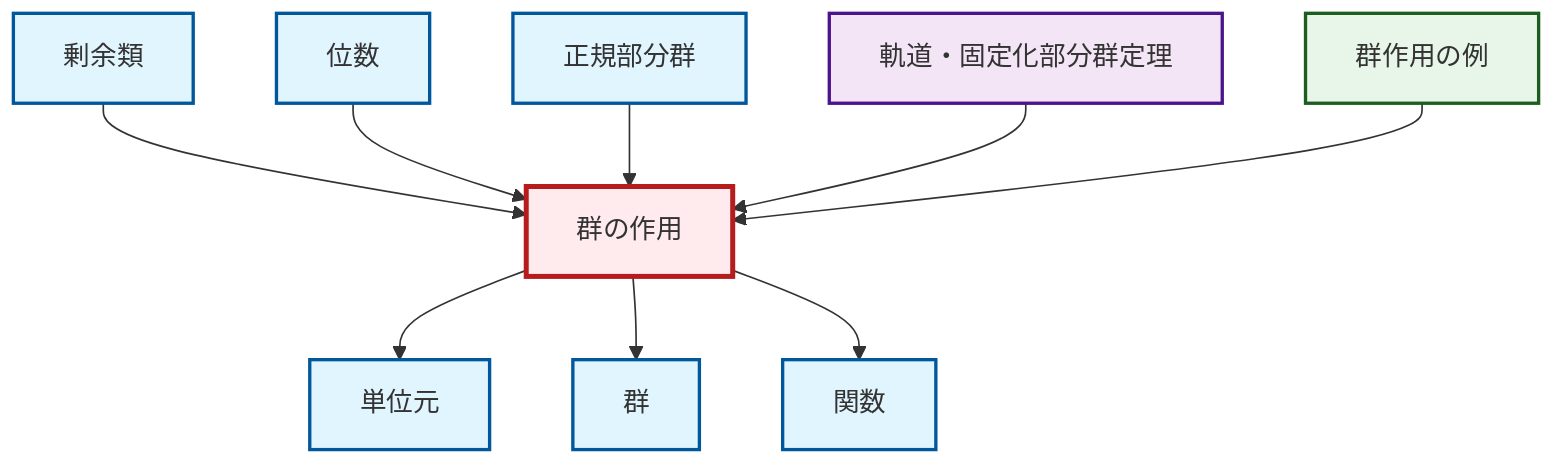 graph TD
    classDef definition fill:#e1f5fe,stroke:#01579b,stroke-width:2px
    classDef theorem fill:#f3e5f5,stroke:#4a148c,stroke-width:2px
    classDef axiom fill:#fff3e0,stroke:#e65100,stroke-width:2px
    classDef example fill:#e8f5e9,stroke:#1b5e20,stroke-width:2px
    classDef current fill:#ffebee,stroke:#b71c1c,stroke-width:3px
    def-function["関数"]:::definition
    def-identity-element["単位元"]:::definition
    def-order["位数"]:::definition
    thm-orbit-stabilizer["軌道・固定化部分群定理"]:::theorem
    def-normal-subgroup["正規部分群"]:::definition
    def-group-action["群の作用"]:::definition
    def-coset["剰余類"]:::definition
    ex-group-action-examples["群作用の例"]:::example
    def-group["群"]:::definition
    def-coset --> def-group-action
    def-order --> def-group-action
    def-normal-subgroup --> def-group-action
    def-group-action --> def-identity-element
    thm-orbit-stabilizer --> def-group-action
    def-group-action --> def-group
    def-group-action --> def-function
    ex-group-action-examples --> def-group-action
    class def-group-action current